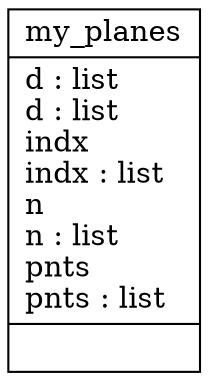 digraph "classes_No_Name" {
charset="utf-8"
rankdir=BT
"0" [label="{my_planes|d : list\ld : list\lindx\lindx : list\ln\ln : list\lpnts\lpnts : list\l|}", shape="record"];
}
